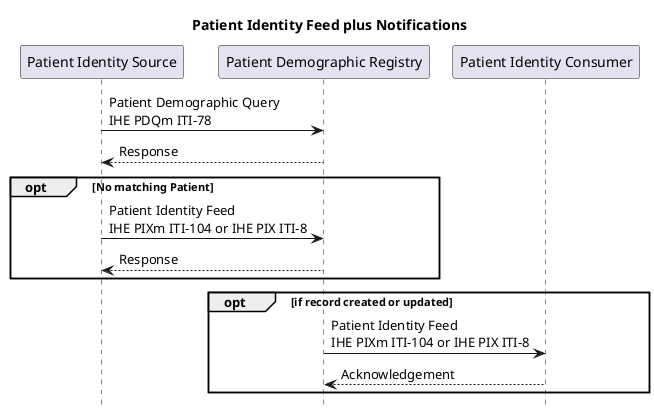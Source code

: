 @startuml

hide footbox

title "Patient Identity Feed plus Notifications"

participant "Patient Identity Source" as PIXSource
participant "Patient Demographic Registry" as PIXManager
participant "Patient Identity Consumer" as PIXConsumer

PIXSource -> PIXManager :  Patient Demographic Query \nIHE PDQm ITI-78
PIXManager --> PIXSource : Response
opt No matching Patient
  PIXSource -> PIXManager: Patient Identity Feed \nIHE PIXm ITI-104 or IHE PIX ITI-8
  PIXManager --> PIXSource : Response
end
opt if record created or updated
    PIXManager -> PIXConsumer: Patient Identity Feed \nIHE PIXm ITI-104 or IHE PIX ITI-8
    PIXConsumer --> PIXManager: Acknowledgement
end


@enduml
